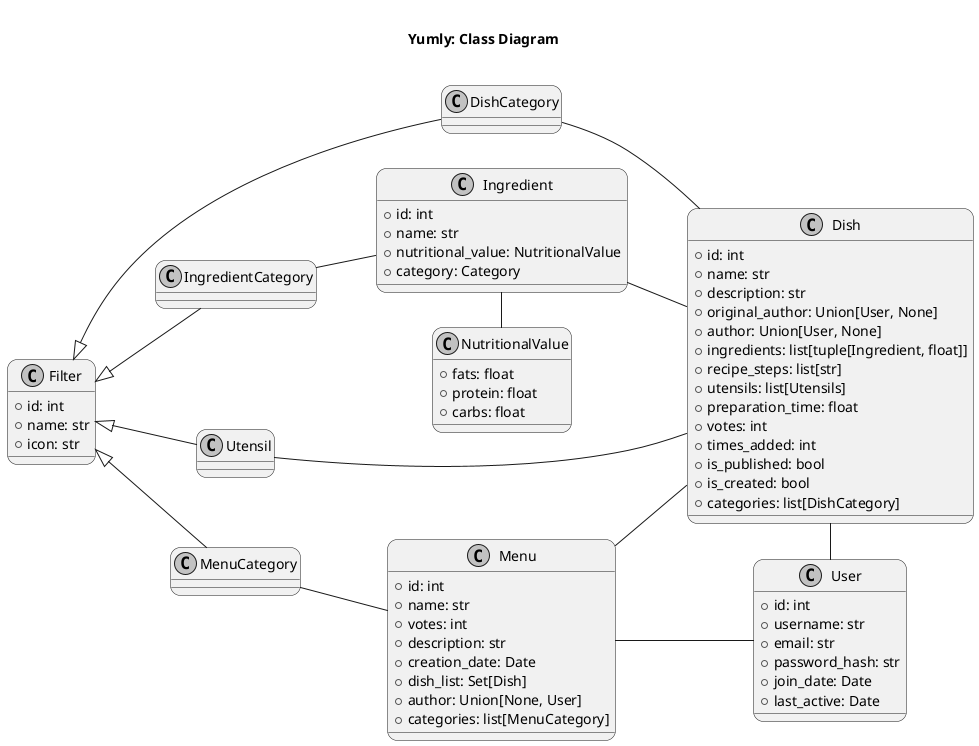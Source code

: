 @startuml yumlyClassDiagram

title \n Yumly: Class Diagram \n

left to right direction
skinparam monochrome true
skinparam roundcorner 20

class Menu {
    + id: int
    + name: str
    + votes: int
    + description: str
    + creation_date: Date
    + dish_list: Set[Dish]
    + author: Union[None, User]
    + categories: list[MenuCategory]
}

class Dish {
    + id: int
    + name: str
    + description: str
    + original_author: Union[User, None]
    + author: Union[User, None]
    + ingredients: list[tuple[Ingredient, float]]
    + recipe_steps: list[str]
    + utensils: list[Utensils]
    + preparation_time: float
    + votes: int
    + times_added: int
    + is_published: bool
    + is_created: bool
    + categories: list[DishCategory]
}

class User {
    + id: int
    + username: str
    + email: str
    + password_hash: str
    + join_date: Date
    + last_active: Date
}

class Ingredient {
    + id: int
    + name: str
    + nutritional_value: NutritionalValue
    + category: Category
}

class NutritionalValue {
    + fats: float
    + protein: float
    + carbs: float
}

class Filter {
    +id: int
    +name: str
    +icon: str
}

class DishCategory {

}

class IngredientCategory {

}

class Utensil {

}

class MenuCategory {

}


' Relationships

MenuCategory -- Menu
Utensil -- Dish
DishCategory -- Dish

Menu -- User
Menu -- Dish
Dish -Right- User

IngredientCategory -- Ingredient
Dish -Left- Ingredient
Ingredient -Right- NutritionalValue

Filter <|-- IngredientCategory
Filter <|-- DishCategory
Filter <|-- MenuCategory
Filter <|-- Utensil

@enduml